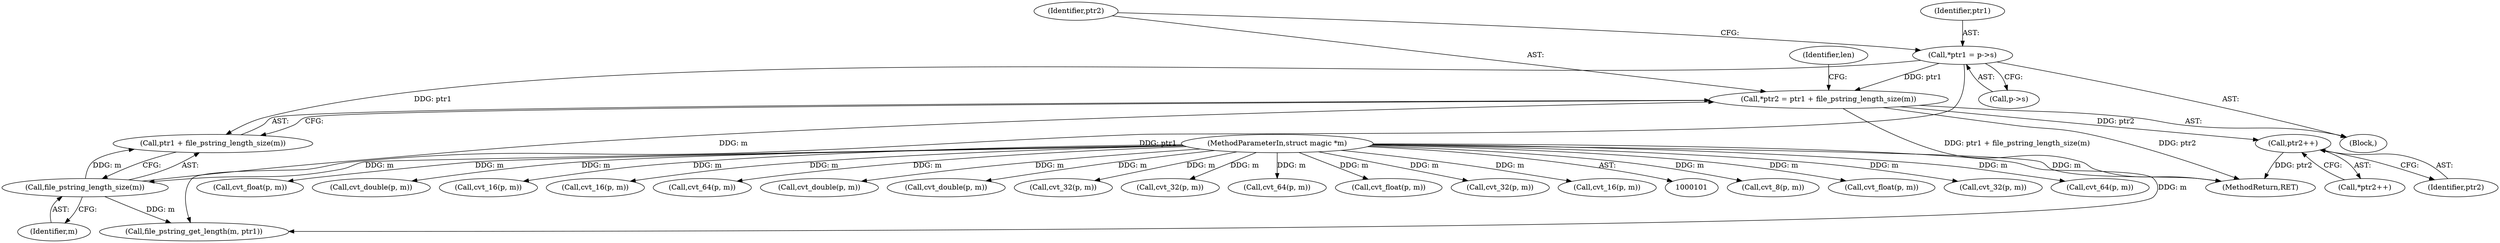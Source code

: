 digraph "0_file_27a14bc7ba285a0a5ebfdb55e54001aa11932b08@pointer" {
"1000214" [label="(Call,ptr2++)"];
"1000179" [label="(Call,*ptr2 = ptr1 + file_pstring_length_size(m))"];
"1000173" [label="(Call,*ptr1 = p->s)"];
"1000183" [label="(Call,file_pstring_length_size(m))"];
"1000103" [label="(MethodParameterIn,struct magic *m)"];
"1000124" [label="(Call,cvt_8(p, m))"];
"1000700" [label="(Call,cvt_float(p, m))"];
"1000214" [label="(Call,ptr2++)"];
"1000171" [label="(Block,)"];
"1000289" [label="(Call,cvt_32(p, m))"];
"1000147" [label="(Call,cvt_64(p, m))"];
"1000213" [label="(Call,*ptr2++)"];
"1000184" [label="(Identifier,m)"];
"1000606" [label="(Call,cvt_float(p, m))"];
"1000706" [label="(Call,cvt_double(p, m))"];
"1000180" [label="(Identifier,ptr2)"];
"1000175" [label="(Call,p->s)"];
"1000410" [label="(Call,cvt_16(p, m))"];
"1000902" [label="(MethodReturn,RET)"];
"1000242" [label="(Call,cvt_16(p, m))"];
"1000553" [label="(Call,cvt_64(p, m))"];
"1000880" [label="(Call,cvt_double(p, m))"];
"1000793" [label="(Call,cvt_double(p, m))"];
"1000188" [label="(Call,file_pstring_get_length(m, ptr1))"];
"1000457" [label="(Call,cvt_32(p, m))"];
"1000187" [label="(Identifier,len)"];
"1000173" [label="(Call,*ptr1 = p->s)"];
"1000183" [label="(Call,file_pstring_length_size(m))"];
"1000138" [label="(Call,cvt_32(p, m))"];
"1000179" [label="(Call,*ptr2 = ptr1 + file_pstring_length_size(m))"];
"1000385" [label="(Call,cvt_64(p, m))"];
"1000215" [label="(Identifier,ptr2)"];
"1000103" [label="(MethodParameterIn,struct magic *m)"];
"1000653" [label="(Call,cvt_float(p, m))"];
"1000181" [label="(Call,ptr1 + file_pstring_length_size(m))"];
"1000600" [label="(Call,cvt_32(p, m))"];
"1000174" [label="(Identifier,ptr1)"];
"1000130" [label="(Call,cvt_16(p, m))"];
"1000214" -> "1000213"  [label="AST: "];
"1000214" -> "1000215"  [label="CFG: "];
"1000215" -> "1000214"  [label="AST: "];
"1000213" -> "1000214"  [label="CFG: "];
"1000214" -> "1000902"  [label="DDG: ptr2"];
"1000179" -> "1000214"  [label="DDG: ptr2"];
"1000179" -> "1000171"  [label="AST: "];
"1000179" -> "1000181"  [label="CFG: "];
"1000180" -> "1000179"  [label="AST: "];
"1000181" -> "1000179"  [label="AST: "];
"1000187" -> "1000179"  [label="CFG: "];
"1000179" -> "1000902"  [label="DDG: ptr1 + file_pstring_length_size(m)"];
"1000179" -> "1000902"  [label="DDG: ptr2"];
"1000173" -> "1000179"  [label="DDG: ptr1"];
"1000183" -> "1000179"  [label="DDG: m"];
"1000173" -> "1000171"  [label="AST: "];
"1000173" -> "1000175"  [label="CFG: "];
"1000174" -> "1000173"  [label="AST: "];
"1000175" -> "1000173"  [label="AST: "];
"1000180" -> "1000173"  [label="CFG: "];
"1000173" -> "1000181"  [label="DDG: ptr1"];
"1000173" -> "1000188"  [label="DDG: ptr1"];
"1000183" -> "1000181"  [label="AST: "];
"1000183" -> "1000184"  [label="CFG: "];
"1000184" -> "1000183"  [label="AST: "];
"1000181" -> "1000183"  [label="CFG: "];
"1000183" -> "1000181"  [label="DDG: m"];
"1000103" -> "1000183"  [label="DDG: m"];
"1000183" -> "1000188"  [label="DDG: m"];
"1000103" -> "1000101"  [label="AST: "];
"1000103" -> "1000902"  [label="DDG: m"];
"1000103" -> "1000124"  [label="DDG: m"];
"1000103" -> "1000130"  [label="DDG: m"];
"1000103" -> "1000138"  [label="DDG: m"];
"1000103" -> "1000147"  [label="DDG: m"];
"1000103" -> "1000188"  [label="DDG: m"];
"1000103" -> "1000242"  [label="DDG: m"];
"1000103" -> "1000289"  [label="DDG: m"];
"1000103" -> "1000385"  [label="DDG: m"];
"1000103" -> "1000410"  [label="DDG: m"];
"1000103" -> "1000457"  [label="DDG: m"];
"1000103" -> "1000553"  [label="DDG: m"];
"1000103" -> "1000600"  [label="DDG: m"];
"1000103" -> "1000606"  [label="DDG: m"];
"1000103" -> "1000653"  [label="DDG: m"];
"1000103" -> "1000700"  [label="DDG: m"];
"1000103" -> "1000706"  [label="DDG: m"];
"1000103" -> "1000793"  [label="DDG: m"];
"1000103" -> "1000880"  [label="DDG: m"];
}
